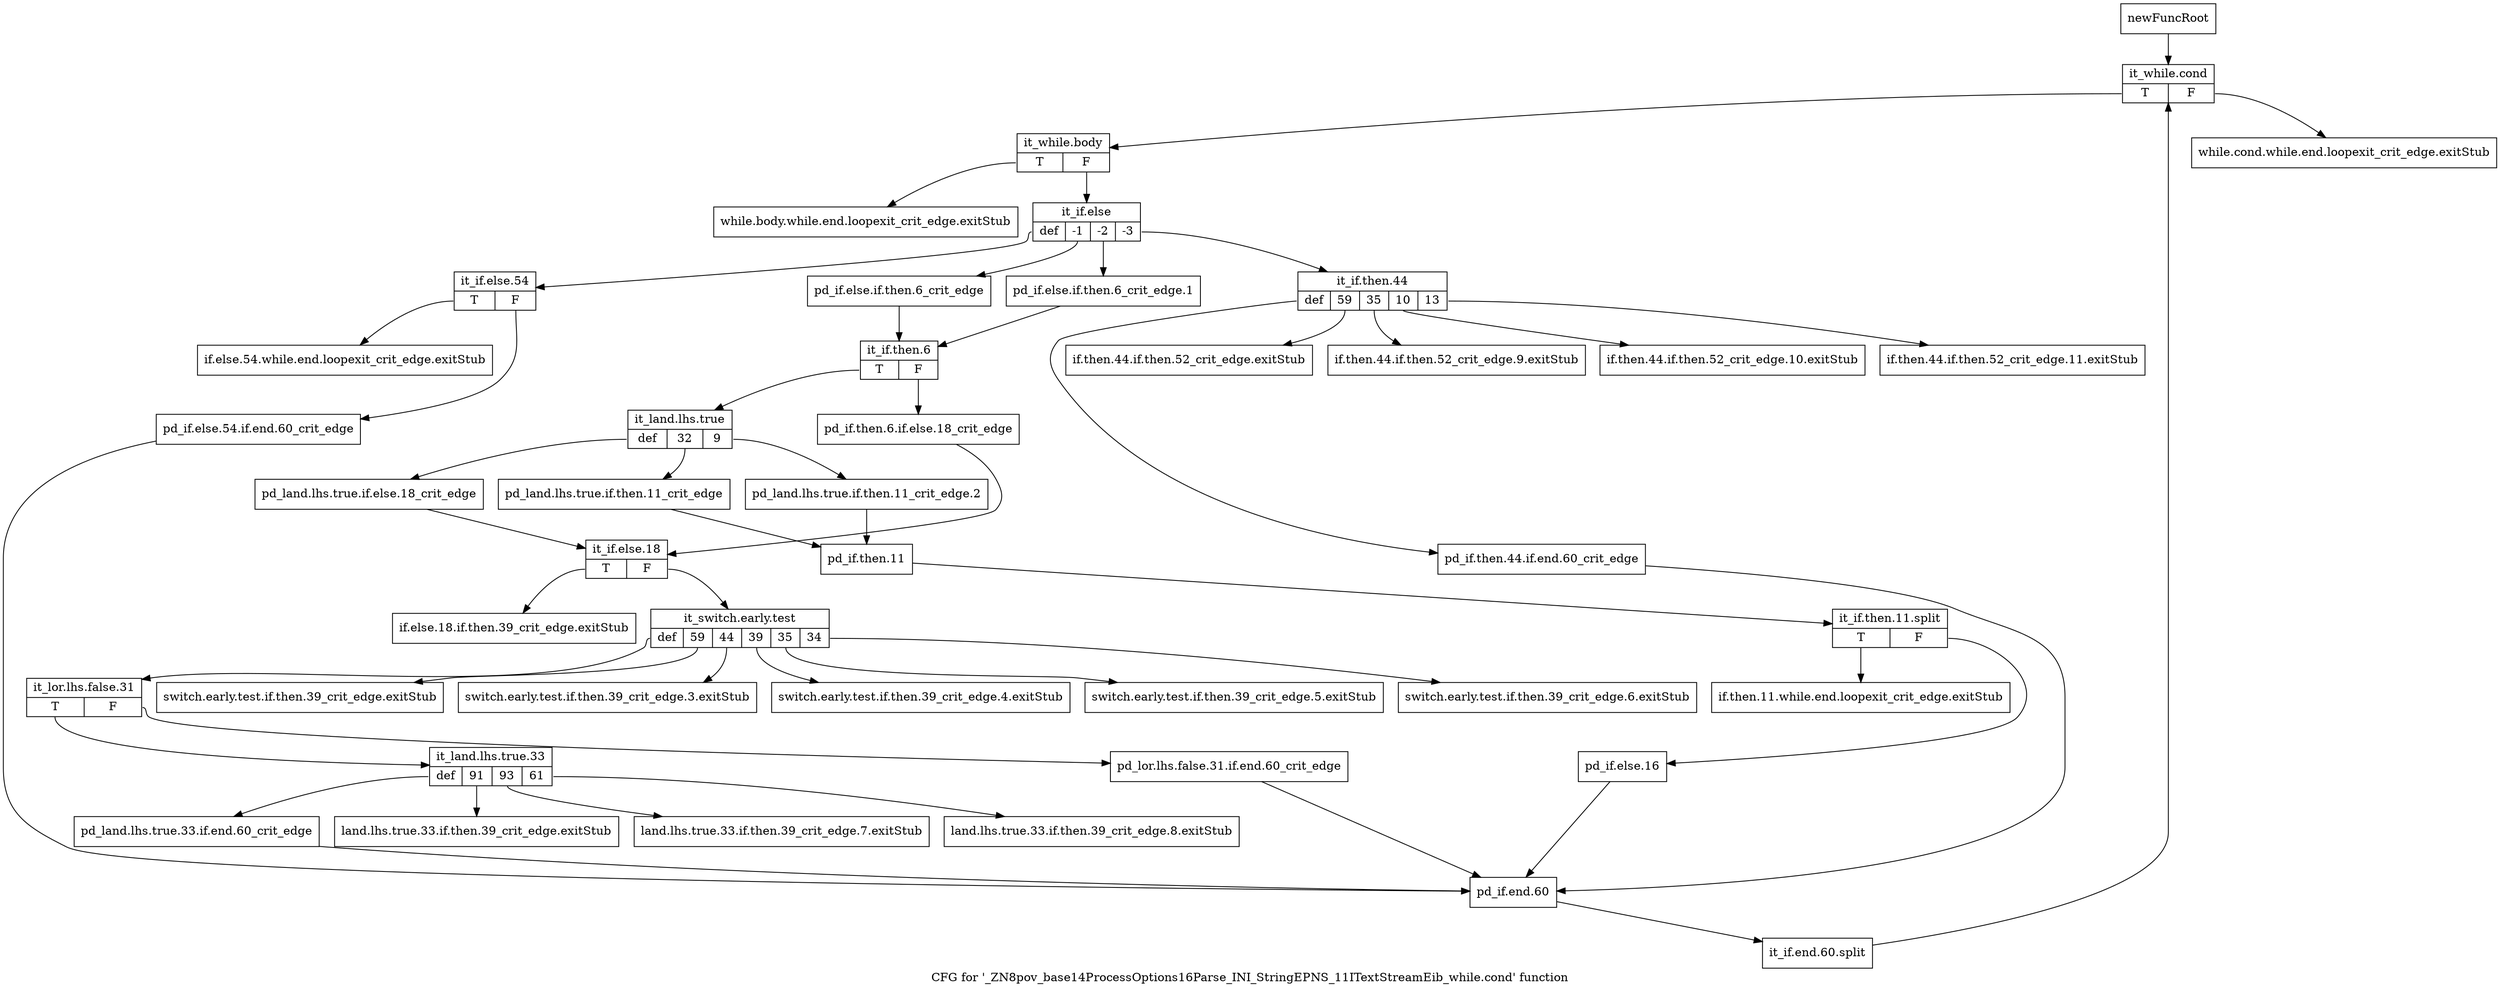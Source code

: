 digraph "CFG for '_ZN8pov_base14ProcessOptions16Parse_INI_StringEPNS_11ITextStreamEib_while.cond' function" {
	label="CFG for '_ZN8pov_base14ProcessOptions16Parse_INI_StringEPNS_11ITextStreamEib_while.cond' function";

	Node0x2b33360 [shape=record,label="{newFuncRoot}"];
	Node0x2b33360 -> Node0x2b341e0;
	Node0x2b33c90 [shape=record,label="{while.cond.while.end.loopexit_crit_edge.exitStub}"];
	Node0x2b33ce0 [shape=record,label="{while.body.while.end.loopexit_crit_edge.exitStub}"];
	Node0x2b33d30 [shape=record,label="{if.then.44.if.then.52_crit_edge.exitStub}"];
	Node0x2b33d80 [shape=record,label="{if.then.44.if.then.52_crit_edge.9.exitStub}"];
	Node0x2b33dd0 [shape=record,label="{if.then.44.if.then.52_crit_edge.10.exitStub}"];
	Node0x2b33e20 [shape=record,label="{if.then.44.if.then.52_crit_edge.11.exitStub}"];
	Node0x2b33e70 [shape=record,label="{if.then.11.while.end.loopexit_crit_edge.exitStub}"];
	Node0x2b33ec0 [shape=record,label="{if.else.18.if.then.39_crit_edge.exitStub}"];
	Node0x2b33f10 [shape=record,label="{switch.early.test.if.then.39_crit_edge.exitStub}"];
	Node0x2b33f60 [shape=record,label="{switch.early.test.if.then.39_crit_edge.3.exitStub}"];
	Node0x2b33fb0 [shape=record,label="{switch.early.test.if.then.39_crit_edge.4.exitStub}"];
	Node0x2b34000 [shape=record,label="{switch.early.test.if.then.39_crit_edge.5.exitStub}"];
	Node0x2b34050 [shape=record,label="{switch.early.test.if.then.39_crit_edge.6.exitStub}"];
	Node0x2b340a0 [shape=record,label="{land.lhs.true.33.if.then.39_crit_edge.exitStub}"];
	Node0x2b340f0 [shape=record,label="{land.lhs.true.33.if.then.39_crit_edge.7.exitStub}"];
	Node0x2b34140 [shape=record,label="{land.lhs.true.33.if.then.39_crit_edge.8.exitStub}"];
	Node0x2b34190 [shape=record,label="{if.else.54.while.end.loopexit_crit_edge.exitStub}"];
	Node0x2b341e0 [shape=record,label="{it_while.cond|{<s0>T|<s1>F}}"];
	Node0x2b341e0:s0 -> Node0x2b34230;
	Node0x2b341e0:s1 -> Node0x2b33c90;
	Node0x2b34230 [shape=record,label="{it_while.body|{<s0>T|<s1>F}}"];
	Node0x2b34230:s0 -> Node0x2b33ce0;
	Node0x2b34230:s1 -> Node0x2b34280;
	Node0x2b34280 [shape=record,label="{it_if.else|{<s0>def|<s1>-1|<s2>-2|<s3>-3}}"];
	Node0x2b34280:s0 -> Node0x2b34870;
	Node0x2b34280:s1 -> Node0x2b343c0;
	Node0x2b34280:s2 -> Node0x2b34370;
	Node0x2b34280:s3 -> Node0x2b342d0;
	Node0x2b342d0 [shape=record,label="{it_if.then.44|{<s0>def|<s1>59|<s2>35|<s3>10|<s4>13}}"];
	Node0x2b342d0:s0 -> Node0x2b34320;
	Node0x2b342d0:s1 -> Node0x2b33d30;
	Node0x2b342d0:s2 -> Node0x2b33d80;
	Node0x2b342d0:s3 -> Node0x2b33dd0;
	Node0x2b342d0:s4 -> Node0x2b33e20;
	Node0x2b34320 [shape=record,label="{pd_if.then.44.if.end.60_crit_edge}"];
	Node0x2b34320 -> Node0x2b34910;
	Node0x2b34370 [shape=record,label="{pd_if.else.if.then.6_crit_edge.1}"];
	Node0x2b34370 -> Node0x2b34410;
	Node0x2b343c0 [shape=record,label="{pd_if.else.if.then.6_crit_edge}"];
	Node0x2b343c0 -> Node0x2b34410;
	Node0x2b34410 [shape=record,label="{it_if.then.6|{<s0>T|<s1>F}}"];
	Node0x2b34410:s0 -> Node0x2b344b0;
	Node0x2b34410:s1 -> Node0x2b34460;
	Node0x2b34460 [shape=record,label="{pd_if.then.6.if.else.18_crit_edge}"];
	Node0x2b34460 -> Node0x2b34690;
	Node0x2b344b0 [shape=record,label="{it_land.lhs.true|{<s0>def|<s1>32|<s2>9}}"];
	Node0x2b344b0:s0 -> Node0x2b34640;
	Node0x2b344b0:s1 -> Node0x2b34550;
	Node0x2b344b0:s2 -> Node0x2b34500;
	Node0x2b34500 [shape=record,label="{pd_land.lhs.true.if.then.11_crit_edge.2}"];
	Node0x2b34500 -> Node0x2b345a0;
	Node0x2b34550 [shape=record,label="{pd_land.lhs.true.if.then.11_crit_edge}"];
	Node0x2b34550 -> Node0x2b345a0;
	Node0x2b345a0 [shape=record,label="{pd_if.then.11}"];
	Node0x2b345a0 -> Node0x39ace40;
	Node0x39ace40 [shape=record,label="{it_if.then.11.split|{<s0>T|<s1>F}}"];
	Node0x39ace40:s0 -> Node0x2b33e70;
	Node0x39ace40:s1 -> Node0x2b345f0;
	Node0x2b345f0 [shape=record,label="{pd_if.else.16}"];
	Node0x2b345f0 -> Node0x2b34910;
	Node0x2b34640 [shape=record,label="{pd_land.lhs.true.if.else.18_crit_edge}"];
	Node0x2b34640 -> Node0x2b34690;
	Node0x2b34690 [shape=record,label="{it_if.else.18|{<s0>T|<s1>F}}"];
	Node0x2b34690:s0 -> Node0x2b33ec0;
	Node0x2b34690:s1 -> Node0x2b346e0;
	Node0x2b346e0 [shape=record,label="{it_switch.early.test|{<s0>def|<s1>59|<s2>44|<s3>39|<s4>35|<s5>34}}"];
	Node0x2b346e0:s0 -> Node0x2b34730;
	Node0x2b346e0:s1 -> Node0x2b33f10;
	Node0x2b346e0:s2 -> Node0x2b33f60;
	Node0x2b346e0:s3 -> Node0x2b33fb0;
	Node0x2b346e0:s4 -> Node0x2b34000;
	Node0x2b346e0:s5 -> Node0x2b34050;
	Node0x2b34730 [shape=record,label="{it_lor.lhs.false.31|{<s0>T|<s1>F}}"];
	Node0x2b34730:s0 -> Node0x2b347d0;
	Node0x2b34730:s1 -> Node0x2b34780;
	Node0x2b34780 [shape=record,label="{pd_lor.lhs.false.31.if.end.60_crit_edge}"];
	Node0x2b34780 -> Node0x2b34910;
	Node0x2b347d0 [shape=record,label="{it_land.lhs.true.33|{<s0>def|<s1>91|<s2>93|<s3>61}}"];
	Node0x2b347d0:s0 -> Node0x2b34820;
	Node0x2b347d0:s1 -> Node0x2b340a0;
	Node0x2b347d0:s2 -> Node0x2b340f0;
	Node0x2b347d0:s3 -> Node0x2b34140;
	Node0x2b34820 [shape=record,label="{pd_land.lhs.true.33.if.end.60_crit_edge}"];
	Node0x2b34820 -> Node0x2b34910;
	Node0x2b34870 [shape=record,label="{it_if.else.54|{<s0>T|<s1>F}}"];
	Node0x2b34870:s0 -> Node0x2b34190;
	Node0x2b34870:s1 -> Node0x2b348c0;
	Node0x2b348c0 [shape=record,label="{pd_if.else.54.if.end.60_crit_edge}"];
	Node0x2b348c0 -> Node0x2b34910;
	Node0x2b34910 [shape=record,label="{pd_if.end.60}"];
	Node0x2b34910 -> Node0x39956e0;
	Node0x39956e0 [shape=record,label="{it_if.end.60.split}"];
	Node0x39956e0 -> Node0x2b341e0;
}
